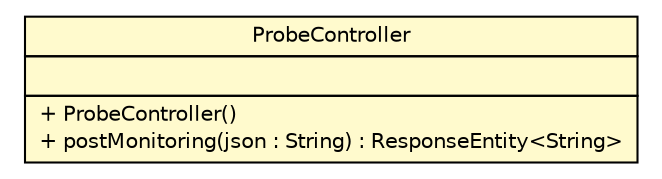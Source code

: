 #!/usr/local/bin/dot
#
# Class diagram 
# Generated by UMLGraph version 5.1 (http://www.umlgraph.org/)
#

digraph G {
	edge [fontname="Helvetica",fontsize=10,labelfontname="Helvetica",labelfontsize=10];
	node [fontname="Helvetica",fontsize=10,shape=plaintext];
	nodesep=0.25;
	ranksep=0.5;
	// net.sereneproject.collector.web.ProbeController
	c640 [label=<<table title="net.sereneproject.collector.web.ProbeController" border="0" cellborder="1" cellspacing="0" cellpadding="2" port="p" bgcolor="lemonChiffon" href="./ProbeController.html">
		<tr><td><table border="0" cellspacing="0" cellpadding="1">
<tr><td align="center" balign="center"> ProbeController </td></tr>
		</table></td></tr>
		<tr><td><table border="0" cellspacing="0" cellpadding="1">
<tr><td align="left" balign="left">  </td></tr>
		</table></td></tr>
		<tr><td><table border="0" cellspacing="0" cellpadding="1">
<tr><td align="left" balign="left"> + ProbeController() </td></tr>
<tr><td align="left" balign="left"> + postMonitoring(json : String) : ResponseEntity&lt;String&gt; </td></tr>
		</table></td></tr>
		</table>>, fontname="Helvetica", fontcolor="black", fontsize=10.0];
}

